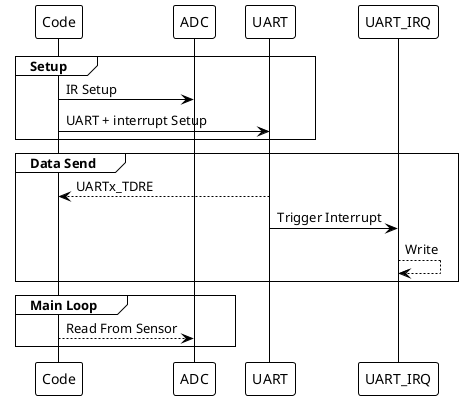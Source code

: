 @startuml

!theme plain

participant Code
participant ADC
participant UART
participant UART_IRQ

group Setup
    Code -> ADC : IR Setup

    Code -> UART : UART + interrupt Setup
end

group Data Send
    UART --> Code : UARTx_TDRE

    UART -> UART_IRQ : Trigger Interrupt

    UART_IRQ --> UART_IRQ : Write
end

group Main Loop

Code --> ADC : Read From Sensor

end

@enduml